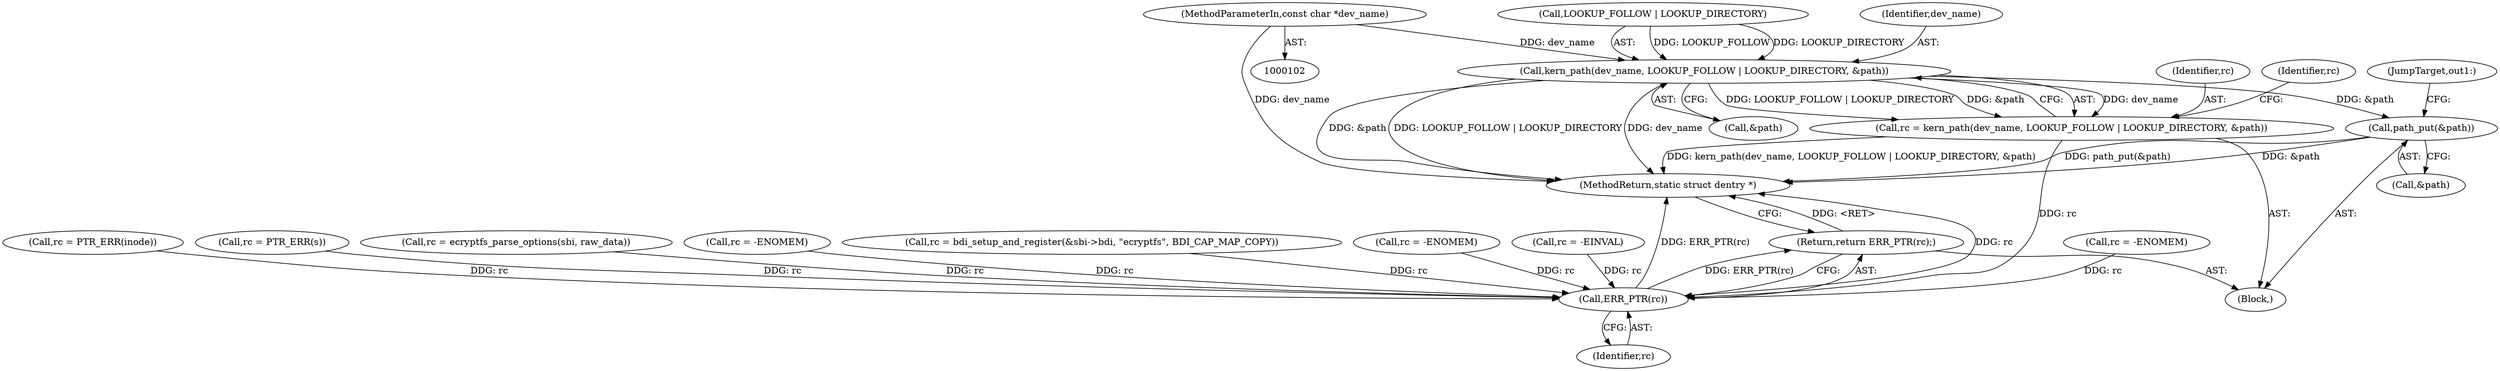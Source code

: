 digraph "0_linux_764355487ea220fdc2faf128d577d7f679b91f97@pointer" {
"1000105" [label="(MethodParameterIn,const char *dev_name)"];
"1000208" [label="(Call,kern_path(dev_name, LOOKUP_FOLLOW | LOOKUP_DIRECTORY, &path))"];
"1000206" [label="(Call,rc = kern_path(dev_name, LOOKUP_FOLLOW | LOOKUP_DIRECTORY, &path))"];
"1000371" [label="(Call,ERR_PTR(rc))"];
"1000370" [label="(Return,return ERR_PTR(rc);)"];
"1000352" [label="(Call,path_put(&path))"];
"1000208" [label="(Call,kern_path(dev_name, LOOKUP_FOLLOW | LOOKUP_DIRECTORY, &path))"];
"1000372" [label="(Identifier,rc)"];
"1000165" [label="(Call,rc = bdi_setup_and_register(&sbi->bdi, \"ecryptfs\", BDI_CAP_MAP_COPY))"];
"1000216" [label="(Identifier,rc)"];
"1000213" [label="(Call,&path)"];
"1000207" [label="(Identifier,rc)"];
"1000127" [label="(Call,rc = -ENOMEM)"];
"1000210" [label="(Call,LOOKUP_FOLLOW | LOOKUP_DIRECTORY)"];
"1000234" [label="(Call,rc = -EINVAL)"];
"1000371" [label="(Call,ERR_PTR(rc))"];
"1000304" [label="(Call,rc = -ENOMEM)"];
"1000107" [label="(Block,)"];
"1000309" [label="(Call,rc = -ENOMEM)"];
"1000282" [label="(Call,rc = PTR_ERR(inode))"];
"1000206" [label="(Call,rc = kern_path(dev_name, LOOKUP_FOLLOW | LOOKUP_DIRECTORY, &path))"];
"1000353" [label="(Call,&path)"];
"1000355" [label="(JumpTarget,out1:)"];
"1000105" [label="(MethodParameterIn,const char *dev_name)"];
"1000155" [label="(Call,rc = PTR_ERR(s))"];
"1000209" [label="(Identifier,dev_name)"];
"1000373" [label="(MethodReturn,static struct dentry *)"];
"1000370" [label="(Return,return ERR_PTR(rc);)"];
"1000352" [label="(Call,path_put(&path))"];
"1000132" [label="(Call,rc = ecryptfs_parse_options(sbi, raw_data))"];
"1000105" -> "1000102"  [label="AST: "];
"1000105" -> "1000373"  [label="DDG: dev_name"];
"1000105" -> "1000208"  [label="DDG: dev_name"];
"1000208" -> "1000206"  [label="AST: "];
"1000208" -> "1000213"  [label="CFG: "];
"1000209" -> "1000208"  [label="AST: "];
"1000210" -> "1000208"  [label="AST: "];
"1000213" -> "1000208"  [label="AST: "];
"1000206" -> "1000208"  [label="CFG: "];
"1000208" -> "1000373"  [label="DDG: dev_name"];
"1000208" -> "1000373"  [label="DDG: LOOKUP_FOLLOW | LOOKUP_DIRECTORY"];
"1000208" -> "1000373"  [label="DDG: &path"];
"1000208" -> "1000206"  [label="DDG: dev_name"];
"1000208" -> "1000206"  [label="DDG: LOOKUP_FOLLOW | LOOKUP_DIRECTORY"];
"1000208" -> "1000206"  [label="DDG: &path"];
"1000210" -> "1000208"  [label="DDG: LOOKUP_FOLLOW"];
"1000210" -> "1000208"  [label="DDG: LOOKUP_DIRECTORY"];
"1000208" -> "1000352"  [label="DDG: &path"];
"1000206" -> "1000107"  [label="AST: "];
"1000207" -> "1000206"  [label="AST: "];
"1000216" -> "1000206"  [label="CFG: "];
"1000206" -> "1000373"  [label="DDG: kern_path(dev_name, LOOKUP_FOLLOW | LOOKUP_DIRECTORY, &path)"];
"1000206" -> "1000371"  [label="DDG: rc"];
"1000371" -> "1000370"  [label="AST: "];
"1000371" -> "1000372"  [label="CFG: "];
"1000372" -> "1000371"  [label="AST: "];
"1000370" -> "1000371"  [label="CFG: "];
"1000371" -> "1000373"  [label="DDG: rc"];
"1000371" -> "1000373"  [label="DDG: ERR_PTR(rc)"];
"1000371" -> "1000370"  [label="DDG: ERR_PTR(rc)"];
"1000309" -> "1000371"  [label="DDG: rc"];
"1000234" -> "1000371"  [label="DDG: rc"];
"1000304" -> "1000371"  [label="DDG: rc"];
"1000165" -> "1000371"  [label="DDG: rc"];
"1000132" -> "1000371"  [label="DDG: rc"];
"1000282" -> "1000371"  [label="DDG: rc"];
"1000127" -> "1000371"  [label="DDG: rc"];
"1000155" -> "1000371"  [label="DDG: rc"];
"1000370" -> "1000107"  [label="AST: "];
"1000373" -> "1000370"  [label="CFG: "];
"1000370" -> "1000373"  [label="DDG: <RET>"];
"1000352" -> "1000107"  [label="AST: "];
"1000352" -> "1000353"  [label="CFG: "];
"1000353" -> "1000352"  [label="AST: "];
"1000355" -> "1000352"  [label="CFG: "];
"1000352" -> "1000373"  [label="DDG: &path"];
"1000352" -> "1000373"  [label="DDG: path_put(&path)"];
}

